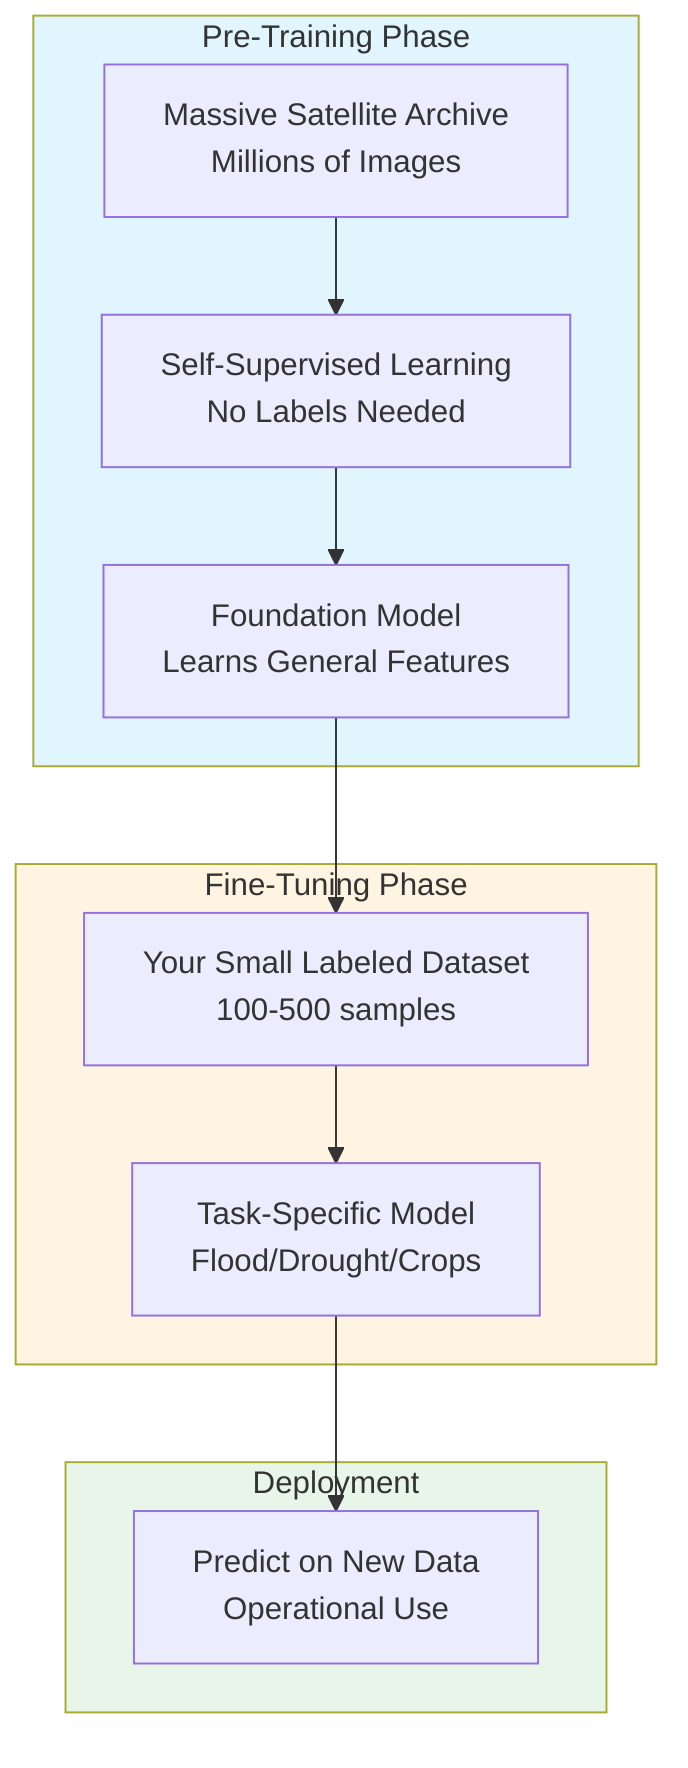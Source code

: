 flowchart TB
    subgraph PreTraining["Pre-Training Phase"]
        A[Massive Satellite Archive<br/>Millions of Images] --> B[Self-Supervised Learning<br/>No Labels Needed]
        B --> C[Foundation Model<br/>Learns General Features]
    end
    
    subgraph FineTuning["Fine-Tuning Phase"]
        C --> D[Your Small Labeled Dataset<br/>100-500 samples]
        D --> E[Task-Specific Model<br/>Flood/Drought/Crops]
    end
    
    subgraph Deployment["Deployment"]
        E --> F[Predict on New Data<br/>Operational Use]
    end
    
    style PreTraining fill:#e1f5ff
    style FineTuning fill:#fff4e1
    style Deployment fill:#e8f5e9